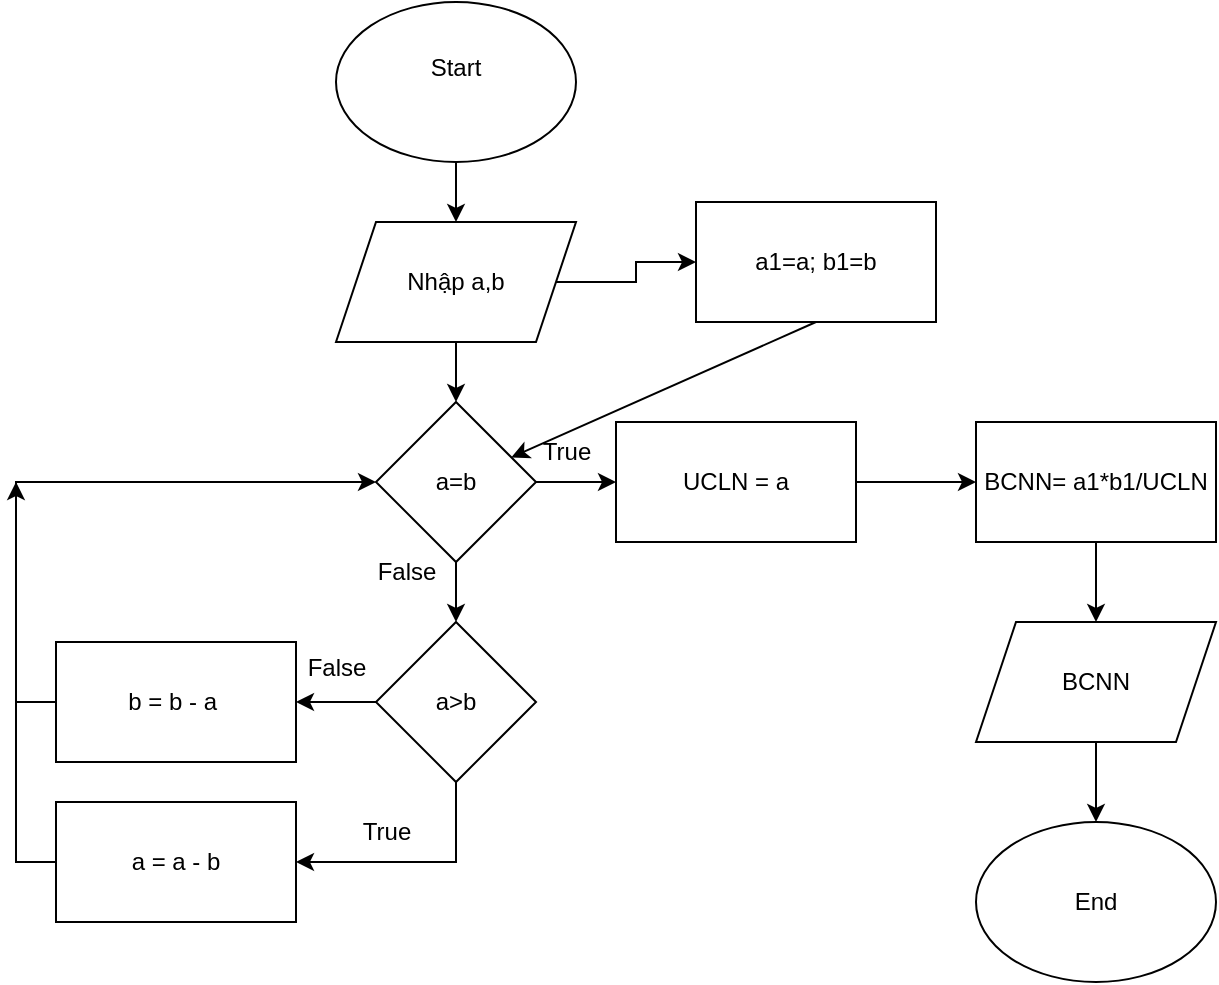 <mxfile version="24.8.6">
  <diagram id="C5RBs43oDa-KdzZeNtuy" name="Page-1">
    <mxGraphModel dx="1026" dy="620" grid="1" gridSize="10" guides="1" tooltips="1" connect="1" arrows="1" fold="1" page="1" pageScale="1" pageWidth="827" pageHeight="1169" math="0" shadow="0">
      <root>
        <mxCell id="WIyWlLk6GJQsqaUBKTNV-0" />
        <mxCell id="WIyWlLk6GJQsqaUBKTNV-1" parent="WIyWlLk6GJQsqaUBKTNV-0" />
        <mxCell id="bOfqtVTBMC3ul8wbQ4u8-3" value="" style="edgeStyle=orthogonalEdgeStyle;rounded=0;orthogonalLoop=1;jettySize=auto;html=1;" edge="1" parent="WIyWlLk6GJQsqaUBKTNV-1" source="bOfqtVTBMC3ul8wbQ4u8-0" target="bOfqtVTBMC3ul8wbQ4u8-1">
          <mxGeometry relative="1" as="geometry" />
        </mxCell>
        <mxCell id="bOfqtVTBMC3ul8wbQ4u8-0" value="Start&lt;div&gt;&lt;br&gt;&lt;/div&gt;" style="ellipse;whiteSpace=wrap;html=1;" vertex="1" parent="WIyWlLk6GJQsqaUBKTNV-1">
          <mxGeometry x="330" y="40" width="120" height="80" as="geometry" />
        </mxCell>
        <mxCell id="bOfqtVTBMC3ul8wbQ4u8-4" value="" style="edgeStyle=orthogonalEdgeStyle;rounded=0;orthogonalLoop=1;jettySize=auto;html=1;" edge="1" parent="WIyWlLk6GJQsqaUBKTNV-1" source="bOfqtVTBMC3ul8wbQ4u8-1" target="bOfqtVTBMC3ul8wbQ4u8-2">
          <mxGeometry relative="1" as="geometry" />
        </mxCell>
        <mxCell id="bOfqtVTBMC3ul8wbQ4u8-31" value="" style="edgeStyle=orthogonalEdgeStyle;rounded=0;orthogonalLoop=1;jettySize=auto;html=1;" edge="1" parent="WIyWlLk6GJQsqaUBKTNV-1" source="bOfqtVTBMC3ul8wbQ4u8-1" target="bOfqtVTBMC3ul8wbQ4u8-30">
          <mxGeometry relative="1" as="geometry" />
        </mxCell>
        <mxCell id="bOfqtVTBMC3ul8wbQ4u8-1" value="Nhập a,b" style="shape=parallelogram;perimeter=parallelogramPerimeter;whiteSpace=wrap;html=1;fixedSize=1;" vertex="1" parent="WIyWlLk6GJQsqaUBKTNV-1">
          <mxGeometry x="330" y="150" width="120" height="60" as="geometry" />
        </mxCell>
        <mxCell id="bOfqtVTBMC3ul8wbQ4u8-6" value="" style="edgeStyle=orthogonalEdgeStyle;rounded=0;orthogonalLoop=1;jettySize=auto;html=1;" edge="1" parent="WIyWlLk6GJQsqaUBKTNV-1" source="bOfqtVTBMC3ul8wbQ4u8-2" target="bOfqtVTBMC3ul8wbQ4u8-5">
          <mxGeometry relative="1" as="geometry" />
        </mxCell>
        <mxCell id="bOfqtVTBMC3ul8wbQ4u8-9" value="" style="edgeStyle=orthogonalEdgeStyle;rounded=0;orthogonalLoop=1;jettySize=auto;html=1;" edge="1" parent="WIyWlLk6GJQsqaUBKTNV-1" source="bOfqtVTBMC3ul8wbQ4u8-2" target="bOfqtVTBMC3ul8wbQ4u8-8">
          <mxGeometry relative="1" as="geometry" />
        </mxCell>
        <mxCell id="bOfqtVTBMC3ul8wbQ4u8-2" value="a=b" style="rhombus;whiteSpace=wrap;html=1;" vertex="1" parent="WIyWlLk6GJQsqaUBKTNV-1">
          <mxGeometry x="350" y="240" width="80" height="80" as="geometry" />
        </mxCell>
        <mxCell id="bOfqtVTBMC3ul8wbQ4u8-27" value="" style="edgeStyle=orthogonalEdgeStyle;rounded=0;orthogonalLoop=1;jettySize=auto;html=1;" edge="1" parent="WIyWlLk6GJQsqaUBKTNV-1" source="bOfqtVTBMC3ul8wbQ4u8-5" target="bOfqtVTBMC3ul8wbQ4u8-21">
          <mxGeometry relative="1" as="geometry" />
        </mxCell>
        <mxCell id="bOfqtVTBMC3ul8wbQ4u8-5" value="UCLN = a" style="rounded=0;whiteSpace=wrap;html=1;" vertex="1" parent="WIyWlLk6GJQsqaUBKTNV-1">
          <mxGeometry x="470" y="250" width="120" height="60" as="geometry" />
        </mxCell>
        <mxCell id="bOfqtVTBMC3ul8wbQ4u8-7" value="True" style="text;html=1;align=center;verticalAlign=middle;resizable=0;points=[];autosize=1;strokeColor=none;fillColor=none;" vertex="1" parent="WIyWlLk6GJQsqaUBKTNV-1">
          <mxGeometry x="420" y="250" width="50" height="30" as="geometry" />
        </mxCell>
        <mxCell id="bOfqtVTBMC3ul8wbQ4u8-12" value="" style="edgeStyle=orthogonalEdgeStyle;rounded=0;orthogonalLoop=1;jettySize=auto;html=1;" edge="1" parent="WIyWlLk6GJQsqaUBKTNV-1" source="bOfqtVTBMC3ul8wbQ4u8-8" target="bOfqtVTBMC3ul8wbQ4u8-11">
          <mxGeometry relative="1" as="geometry">
            <Array as="points">
              <mxPoint x="390" y="470" />
            </Array>
          </mxGeometry>
        </mxCell>
        <mxCell id="bOfqtVTBMC3ul8wbQ4u8-14" value="" style="edgeStyle=orthogonalEdgeStyle;rounded=0;orthogonalLoop=1;jettySize=auto;html=1;" edge="1" parent="WIyWlLk6GJQsqaUBKTNV-1" source="bOfqtVTBMC3ul8wbQ4u8-8" target="bOfqtVTBMC3ul8wbQ4u8-13">
          <mxGeometry relative="1" as="geometry" />
        </mxCell>
        <mxCell id="bOfqtVTBMC3ul8wbQ4u8-8" value="a&amp;gt;b" style="rhombus;whiteSpace=wrap;html=1;" vertex="1" parent="WIyWlLk6GJQsqaUBKTNV-1">
          <mxGeometry x="350" y="350" width="80" height="80" as="geometry" />
        </mxCell>
        <mxCell id="bOfqtVTBMC3ul8wbQ4u8-10" value="False" style="text;html=1;align=center;verticalAlign=middle;resizable=0;points=[];autosize=1;strokeColor=none;fillColor=none;" vertex="1" parent="WIyWlLk6GJQsqaUBKTNV-1">
          <mxGeometry x="340" y="310" width="50" height="30" as="geometry" />
        </mxCell>
        <mxCell id="bOfqtVTBMC3ul8wbQ4u8-24" style="edgeStyle=orthogonalEdgeStyle;rounded=0;orthogonalLoop=1;jettySize=auto;html=1;exitX=0;exitY=0.5;exitDx=0;exitDy=0;" edge="1" parent="WIyWlLk6GJQsqaUBKTNV-1" source="bOfqtVTBMC3ul8wbQ4u8-11">
          <mxGeometry relative="1" as="geometry">
            <mxPoint x="170" y="280" as="targetPoint" />
          </mxGeometry>
        </mxCell>
        <mxCell id="bOfqtVTBMC3ul8wbQ4u8-11" value="a = a - b" style="rounded=0;whiteSpace=wrap;html=1;" vertex="1" parent="WIyWlLk6GJQsqaUBKTNV-1">
          <mxGeometry x="190" y="440" width="120" height="60" as="geometry" />
        </mxCell>
        <mxCell id="bOfqtVTBMC3ul8wbQ4u8-23" style="edgeStyle=orthogonalEdgeStyle;rounded=0;orthogonalLoop=1;jettySize=auto;html=1;exitX=0;exitY=0.5;exitDx=0;exitDy=0;entryX=0;entryY=0.5;entryDx=0;entryDy=0;" edge="1" parent="WIyWlLk6GJQsqaUBKTNV-1" source="bOfqtVTBMC3ul8wbQ4u8-13" target="bOfqtVTBMC3ul8wbQ4u8-2">
          <mxGeometry relative="1" as="geometry">
            <Array as="points">
              <mxPoint x="170" y="390" />
              <mxPoint x="170" y="280" />
            </Array>
          </mxGeometry>
        </mxCell>
        <mxCell id="bOfqtVTBMC3ul8wbQ4u8-13" value="b = b - a&amp;nbsp;" style="rounded=0;whiteSpace=wrap;html=1;" vertex="1" parent="WIyWlLk6GJQsqaUBKTNV-1">
          <mxGeometry x="190" y="360" width="120" height="60" as="geometry" />
        </mxCell>
        <mxCell id="bOfqtVTBMC3ul8wbQ4u8-15" value="True" style="text;html=1;align=center;verticalAlign=middle;resizable=0;points=[];autosize=1;strokeColor=none;fillColor=none;" vertex="1" parent="WIyWlLk6GJQsqaUBKTNV-1">
          <mxGeometry x="330" y="440" width="50" height="30" as="geometry" />
        </mxCell>
        <mxCell id="bOfqtVTBMC3ul8wbQ4u8-16" value="False" style="text;html=1;align=center;verticalAlign=middle;resizable=0;points=[];autosize=1;strokeColor=none;fillColor=none;" vertex="1" parent="WIyWlLk6GJQsqaUBKTNV-1">
          <mxGeometry x="305" y="358" width="50" height="30" as="geometry" />
        </mxCell>
        <mxCell id="bOfqtVTBMC3ul8wbQ4u8-28" value="" style="edgeStyle=orthogonalEdgeStyle;rounded=0;orthogonalLoop=1;jettySize=auto;html=1;" edge="1" parent="WIyWlLk6GJQsqaUBKTNV-1" source="bOfqtVTBMC3ul8wbQ4u8-21" target="bOfqtVTBMC3ul8wbQ4u8-22">
          <mxGeometry relative="1" as="geometry" />
        </mxCell>
        <mxCell id="bOfqtVTBMC3ul8wbQ4u8-21" value="BCNN= a1*b1/UCLN" style="rounded=0;whiteSpace=wrap;html=1;" vertex="1" parent="WIyWlLk6GJQsqaUBKTNV-1">
          <mxGeometry x="650" y="250" width="120" height="60" as="geometry" />
        </mxCell>
        <mxCell id="bOfqtVTBMC3ul8wbQ4u8-29" value="" style="edgeStyle=orthogonalEdgeStyle;rounded=0;orthogonalLoop=1;jettySize=auto;html=1;" edge="1" parent="WIyWlLk6GJQsqaUBKTNV-1" source="bOfqtVTBMC3ul8wbQ4u8-22" target="bOfqtVTBMC3ul8wbQ4u8-26">
          <mxGeometry relative="1" as="geometry" />
        </mxCell>
        <mxCell id="bOfqtVTBMC3ul8wbQ4u8-22" value="BCNN" style="shape=parallelogram;perimeter=parallelogramPerimeter;whiteSpace=wrap;html=1;fixedSize=1;" vertex="1" parent="WIyWlLk6GJQsqaUBKTNV-1">
          <mxGeometry x="650" y="350" width="120" height="60" as="geometry" />
        </mxCell>
        <mxCell id="bOfqtVTBMC3ul8wbQ4u8-26" value="End" style="ellipse;whiteSpace=wrap;html=1;" vertex="1" parent="WIyWlLk6GJQsqaUBKTNV-1">
          <mxGeometry x="650" y="450" width="120" height="80" as="geometry" />
        </mxCell>
        <mxCell id="bOfqtVTBMC3ul8wbQ4u8-30" value="a1=a; b1=b" style="rounded=0;whiteSpace=wrap;html=1;" vertex="1" parent="WIyWlLk6GJQsqaUBKTNV-1">
          <mxGeometry x="510" y="140" width="120" height="60" as="geometry" />
        </mxCell>
        <mxCell id="bOfqtVTBMC3ul8wbQ4u8-33" value="" style="endArrow=classic;html=1;rounded=0;exitX=0.5;exitY=1;exitDx=0;exitDy=0;" edge="1" parent="WIyWlLk6GJQsqaUBKTNV-1" source="bOfqtVTBMC3ul8wbQ4u8-30" target="bOfqtVTBMC3ul8wbQ4u8-2">
          <mxGeometry width="50" height="50" relative="1" as="geometry">
            <mxPoint x="320" y="290" as="sourcePoint" />
            <mxPoint x="370" y="240" as="targetPoint" />
          </mxGeometry>
        </mxCell>
      </root>
    </mxGraphModel>
  </diagram>
</mxfile>
